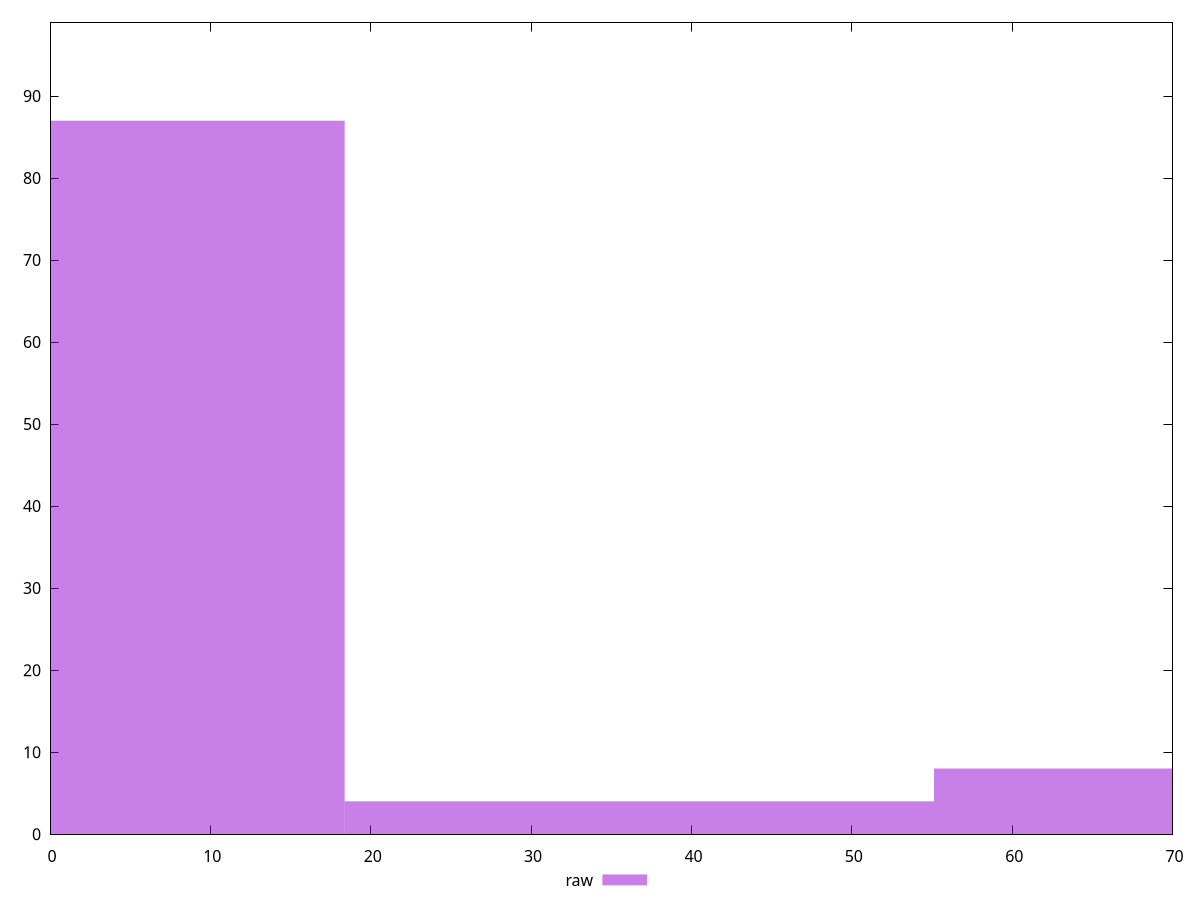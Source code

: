reset

$raw <<EOF
0 87
73.50237937928908 8
36.75118968964454 4
EOF

set key outside below
set boxwidth 36.75118968964454
set xrange [0:70]
set yrange [0:99]
set trange [0:99]
set style fill transparent solid 0.5 noborder
set terminal svg size 640, 490 enhanced background rgb 'white'
set output "reports/report_00030_2021-02-24T20-42-31.540Z/unused-css-rules/samples/card/raw/histogram.svg"

plot $raw title "raw" with boxes

reset
